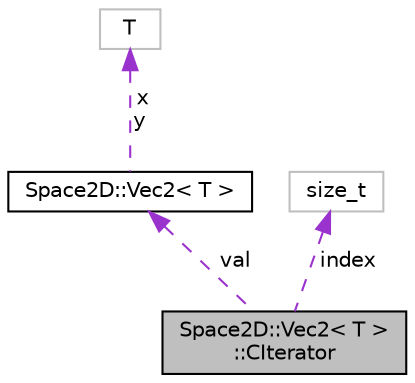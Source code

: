 digraph "Space2D::Vec2&lt; T &gt;::CIterator"
{
 // INTERACTIVE_SVG=YES
 // LATEX_PDF_SIZE
  edge [fontname="Helvetica",fontsize="10",labelfontname="Helvetica",labelfontsize="10"];
  node [fontname="Helvetica",fontsize="10",shape=record];
  Node1 [label="Space2D::Vec2\< T \>\l::CIterator",height=0.2,width=0.4,color="black", fillcolor="grey75", style="filled", fontcolor="black",tooltip="Read only iterator for Vec2."];
  Node2 -> Node1 [dir="back",color="darkorchid3",fontsize="10",style="dashed",label=" val" ,fontname="Helvetica"];
  Node2 [label="Space2D::Vec2\< T \>",height=0.2,width=0.4,color="black", fillcolor="white", style="filled",URL="$class_space2_d_1_1_vec2.html",tooltip="Class encapsulating a 2 Dimensional Vector representation."];
  Node3 -> Node2 [dir="back",color="darkorchid3",fontsize="10",style="dashed",label=" x\ny" ,fontname="Helvetica"];
  Node3 [label="T",height=0.2,width=0.4,color="grey75", fillcolor="white", style="filled",tooltip=" "];
  Node4 -> Node1 [dir="back",color="darkorchid3",fontsize="10",style="dashed",label=" index" ,fontname="Helvetica"];
  Node4 [label="size_t",height=0.2,width=0.4,color="grey75", fillcolor="white", style="filled",tooltip=" "];
}
